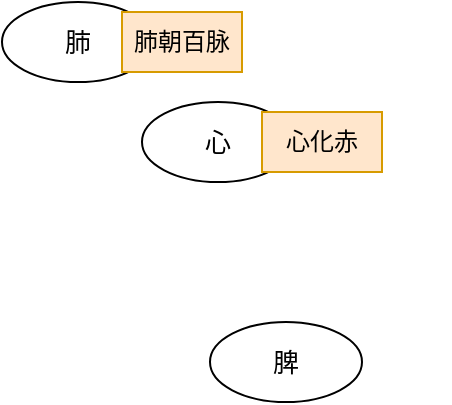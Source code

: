 <mxfile version="22.1.20" type="github">
  <diagram name="第 1 页" id="buYK50_n-58TJnyxpLri">
    <mxGraphModel dx="1050" dy="557" grid="1" gridSize="10" guides="1" tooltips="1" connect="1" arrows="1" fold="1" page="1" pageScale="1" pageWidth="827" pageHeight="1169" math="0" shadow="0">
      <root>
        <mxCell id="0" />
        <mxCell id="1" parent="0" />
        <mxCell id="j9wXNBpga4At5Q3Up0xu-1" value="" style="group" vertex="1" connectable="0" parent="1">
          <mxGeometry x="250" y="110" width="120" height="40" as="geometry" />
        </mxCell>
        <mxCell id="j9wXNBpga4At5Q3Up0xu-2" value="肺" style="ellipse;whiteSpace=wrap;html=1;fontSize=13;" vertex="1" parent="j9wXNBpga4At5Q3Up0xu-1">
          <mxGeometry width="76" height="40" as="geometry" />
        </mxCell>
        <mxCell id="j9wXNBpga4At5Q3Up0xu-3" value="" style="endArrow=classic;html=1;rounded=0;exitX=1;exitY=0.5;exitDx=0;exitDy=0;" edge="1" parent="j9wXNBpga4At5Q3Up0xu-1" source="j9wXNBpga4At5Q3Up0xu-2" target="j9wXNBpga4At5Q3Up0xu-4">
          <mxGeometry width="50" height="50" relative="1" as="geometry">
            <mxPoint x="127" y="21" as="sourcePoint" />
            <mxPoint x="272" y="20" as="targetPoint" />
          </mxGeometry>
        </mxCell>
        <mxCell id="j9wXNBpga4At5Q3Up0xu-4" value="肺朝百脉" style="text;html=1;strokeColor=#d79b00;fillColor=#ffe6cc;align=center;verticalAlign=middle;whiteSpace=wrap;rounded=0;" vertex="1" parent="j9wXNBpga4At5Q3Up0xu-1">
          <mxGeometry x="60" y="5" width="60" height="30" as="geometry" />
        </mxCell>
        <mxCell id="j9wXNBpga4At5Q3Up0xu-5" value="" style="group" vertex="1" connectable="0" parent="1">
          <mxGeometry x="320" y="160" width="120" height="40" as="geometry" />
        </mxCell>
        <mxCell id="j9wXNBpga4At5Q3Up0xu-6" value="心" style="ellipse;whiteSpace=wrap;html=1;fontSize=13;" vertex="1" parent="j9wXNBpga4At5Q3Up0xu-5">
          <mxGeometry width="76" height="40" as="geometry" />
        </mxCell>
        <mxCell id="j9wXNBpga4At5Q3Up0xu-7" value="" style="endArrow=classic;html=1;rounded=0;exitX=1;exitY=0.5;exitDx=0;exitDy=0;" edge="1" parent="j9wXNBpga4At5Q3Up0xu-5" source="j9wXNBpga4At5Q3Up0xu-6" target="j9wXNBpga4At5Q3Up0xu-8">
          <mxGeometry width="50" height="50" relative="1" as="geometry">
            <mxPoint x="127" y="21" as="sourcePoint" />
            <mxPoint x="272" y="20" as="targetPoint" />
          </mxGeometry>
        </mxCell>
        <mxCell id="j9wXNBpga4At5Q3Up0xu-8" value="心化赤" style="text;html=1;strokeColor=#d79b00;fillColor=#ffe6cc;align=center;verticalAlign=middle;whiteSpace=wrap;rounded=0;" vertex="1" parent="j9wXNBpga4At5Q3Up0xu-5">
          <mxGeometry x="60" y="5" width="60" height="30" as="geometry" />
        </mxCell>
        <mxCell id="j9wXNBpga4At5Q3Up0xu-9" value="" style="group" vertex="1" connectable="0" parent="1">
          <mxGeometry x="354" y="270" width="120" height="40" as="geometry" />
        </mxCell>
        <mxCell id="j9wXNBpga4At5Q3Up0xu-10" value="脾" style="ellipse;whiteSpace=wrap;html=1;fontSize=13;" vertex="1" parent="j9wXNBpga4At5Q3Up0xu-9">
          <mxGeometry width="76" height="40" as="geometry" />
        </mxCell>
      </root>
    </mxGraphModel>
  </diagram>
</mxfile>
